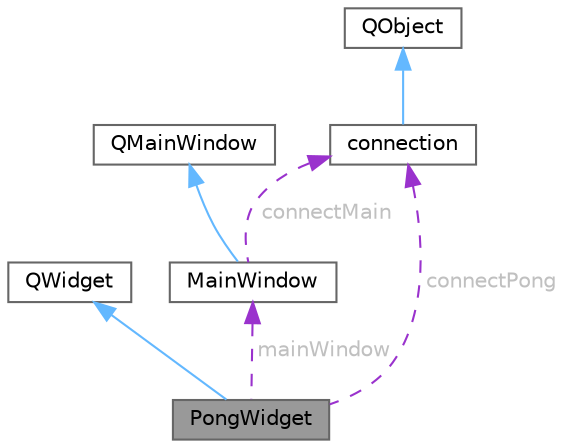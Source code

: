 digraph "PongWidget"
{
 // LATEX_PDF_SIZE
  bgcolor="transparent";
  edge [fontname=Helvetica,fontsize=10,labelfontname=Helvetica,labelfontsize=10];
  node [fontname=Helvetica,fontsize=10,shape=box,height=0.2,width=0.4];
  Node1 [id="Node000001",label="PongWidget",height=0.2,width=0.4,color="gray40", fillcolor="grey60", style="filled", fontcolor="black",tooltip="Klasa PongWidget reprezentuje widget wyświetlający grę Pong."];
  Node2 -> Node1 [id="edge1_Node000001_Node000002",dir="back",color="steelblue1",style="solid",tooltip=" "];
  Node2 [id="Node000002",label="QWidget",height=0.2,width=0.4,color="gray40", fillcolor="white", style="filled",tooltip=" "];
  Node3 -> Node1 [id="edge2_Node000001_Node000003",dir="back",color="darkorchid3",style="dashed",tooltip=" ",label=" mainWindow",fontcolor="grey" ];
  Node3 [id="Node000003",label="MainWindow",height=0.2,width=0.4,color="gray40", fillcolor="white", style="filled",URL="$class_main_window.html",tooltip="Klasa MainWindow reprezentuje główne okno aplikacji Pong."];
  Node4 -> Node3 [id="edge3_Node000003_Node000004",dir="back",color="steelblue1",style="solid",tooltip=" "];
  Node4 [id="Node000004",label="QMainWindow",height=0.2,width=0.4,color="gray40", fillcolor="white", style="filled",tooltip=" "];
  Node5 -> Node3 [id="edge4_Node000003_Node000005",dir="back",color="darkorchid3",style="dashed",tooltip=" ",label=" connectMain",fontcolor="grey" ];
  Node5 [id="Node000005",label="connection",height=0.2,width=0.4,color="gray40", fillcolor="white", style="filled",URL="$classconnection.html",tooltip="Klasa connection reprezentuje połączenie pomiędzy aplikacją w QT a mikrokontrolerem STM."];
  Node6 -> Node5 [id="edge5_Node000005_Node000006",dir="back",color="steelblue1",style="solid",tooltip=" "];
  Node6 [id="Node000006",label="QObject",height=0.2,width=0.4,color="gray40", fillcolor="white", style="filled",tooltip=" "];
  Node5 -> Node1 [id="edge6_Node000001_Node000005",dir="back",color="darkorchid3",style="dashed",tooltip=" ",label=" connectPong",fontcolor="grey" ];
}
